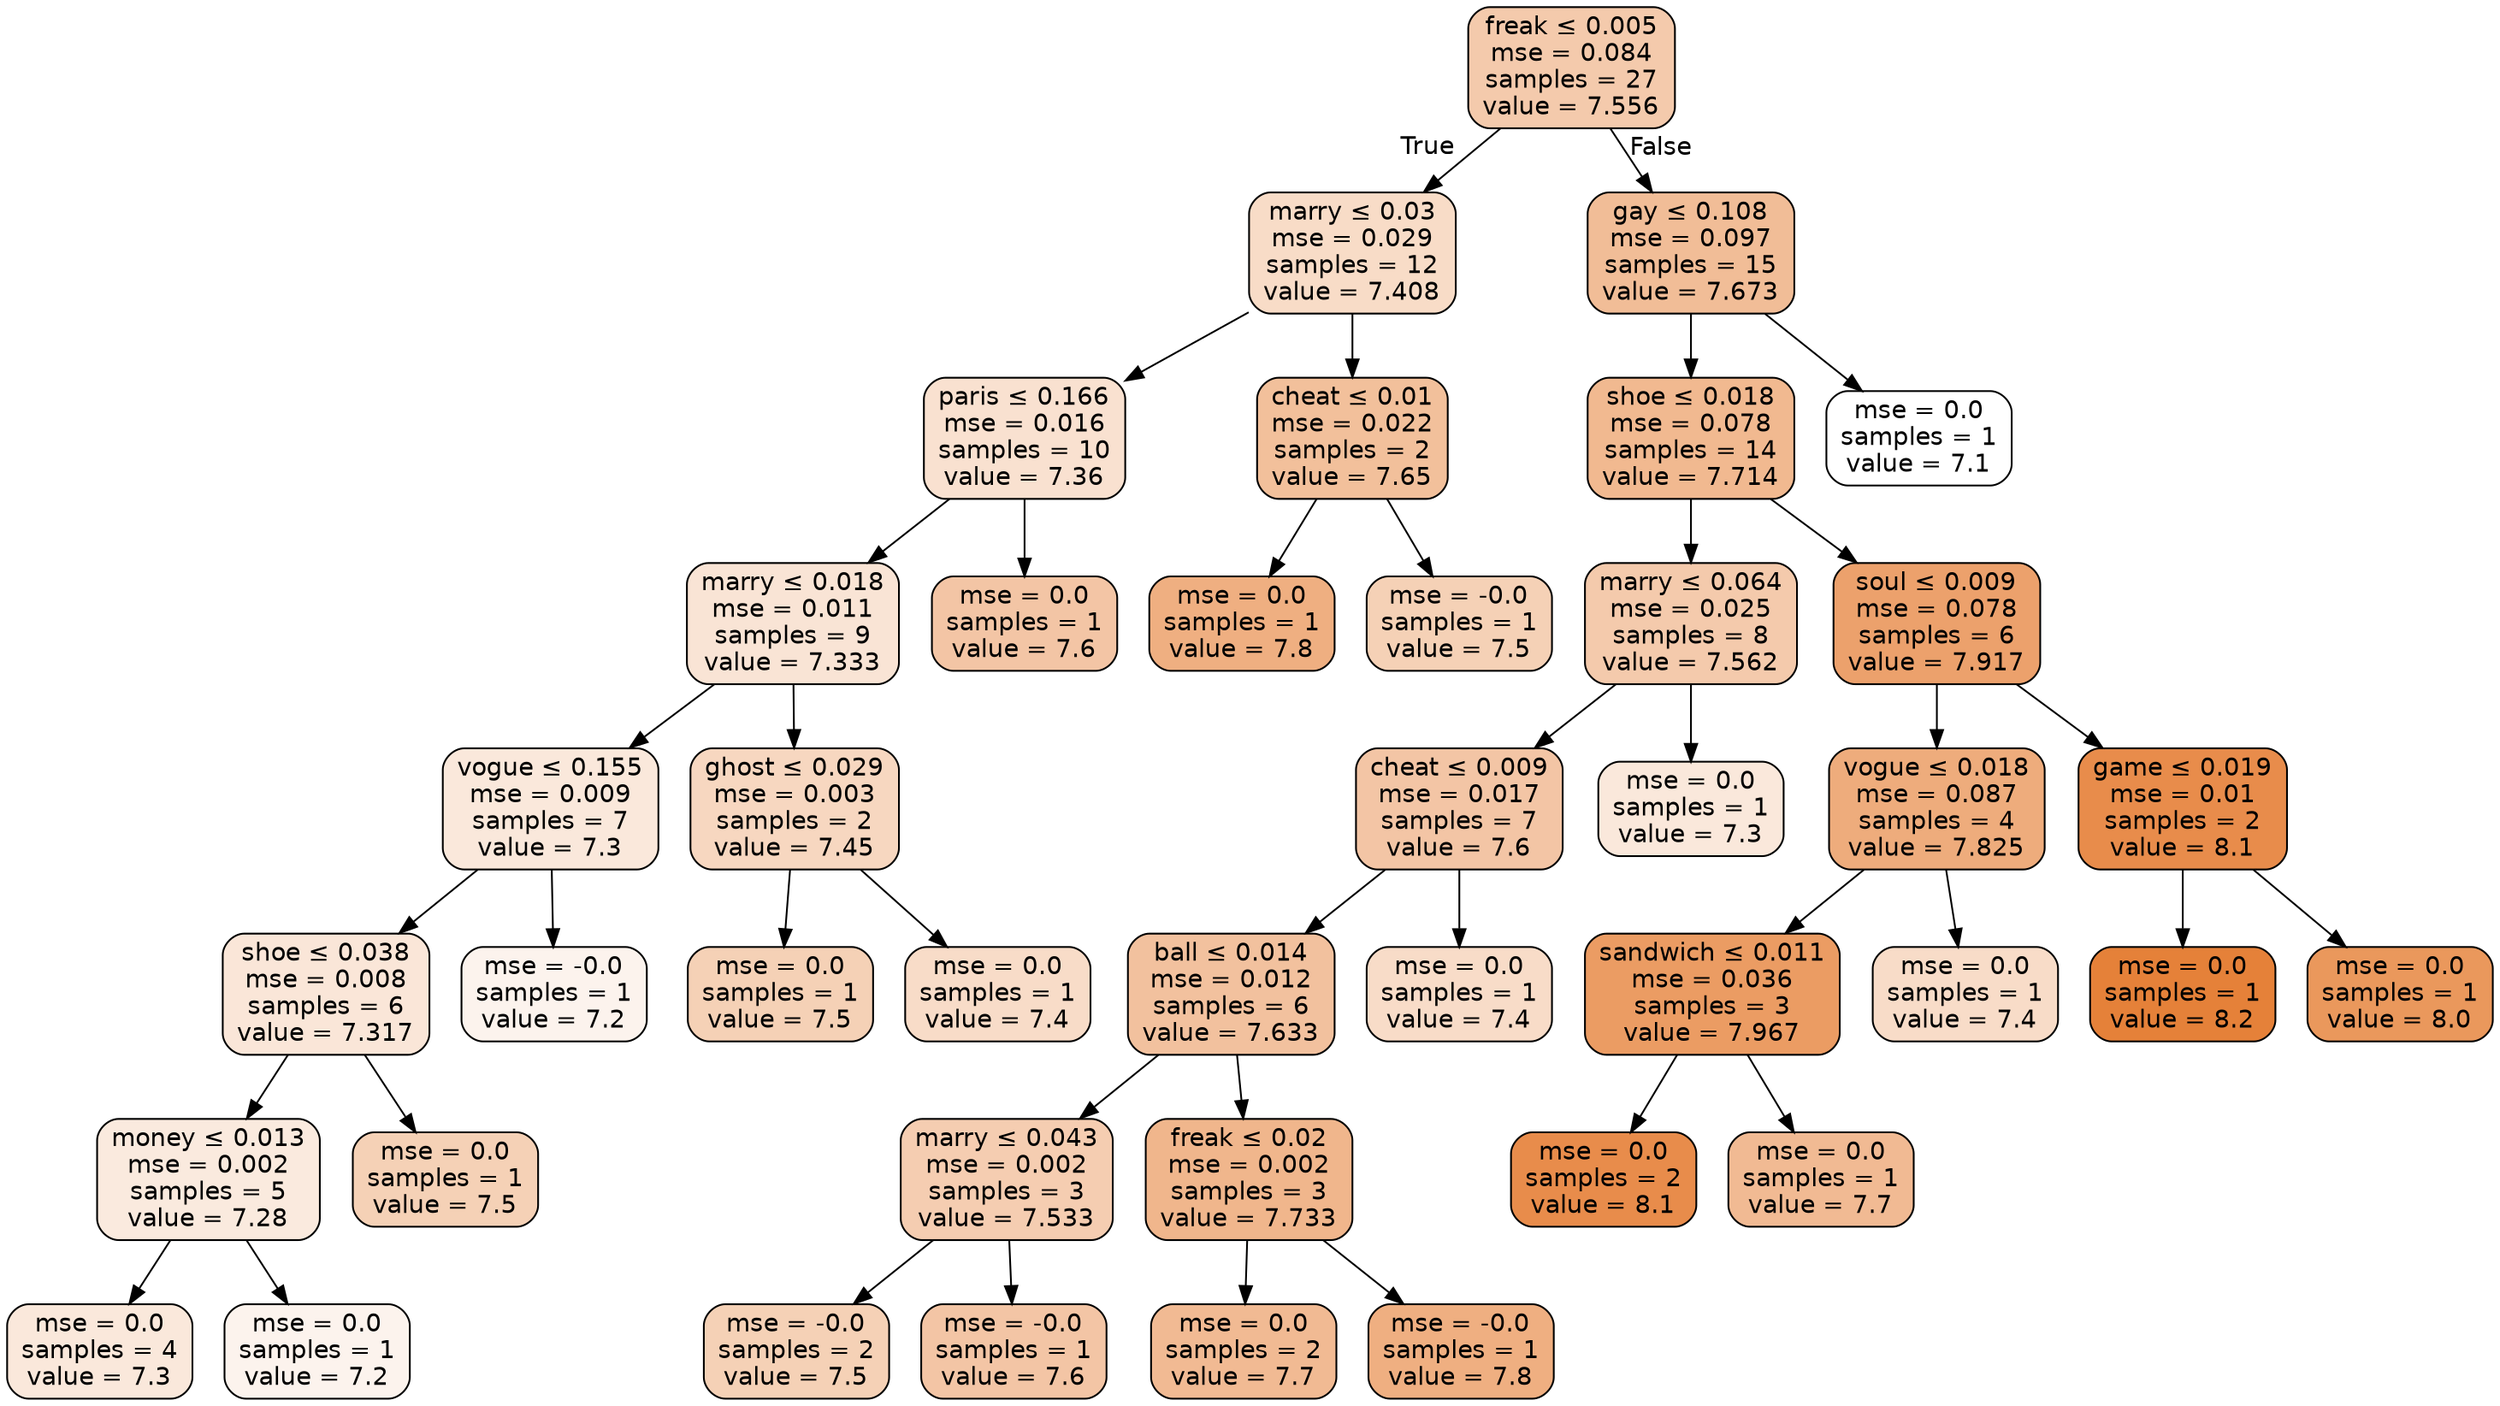 digraph Tree {
node [shape=box, style="filled, rounded", color="black", fontname=helvetica] ;
edge [fontname=helvetica] ;
0 [label=<freak &le; 0.005<br/>mse = 0.084<br/>samples = 27<br/>value = 7.556>, fillcolor="#e581396a"] ;
1 [label=<marry &le; 0.03<br/>mse = 0.029<br/>samples = 12<br/>value = 7.408>, fillcolor="#e5813947"] ;
0 -> 1 [labeldistance=2.5, labelangle=45, headlabel="True"] ;
2 [label=<paris &le; 0.166<br/>mse = 0.016<br/>samples = 10<br/>value = 7.36>, fillcolor="#e581393c"] ;
1 -> 2 ;
3 [label=<marry &le; 0.018<br/>mse = 0.011<br/>samples = 9<br/>value = 7.333>, fillcolor="#e5813936"] ;
2 -> 3 ;
4 [label=<vogue &le; 0.155<br/>mse = 0.009<br/>samples = 7<br/>value = 7.3>, fillcolor="#e581392e"] ;
3 -> 4 ;
5 [label=<shoe &le; 0.038<br/>mse = 0.008<br/>samples = 6<br/>value = 7.317>, fillcolor="#e5813932"] ;
4 -> 5 ;
6 [label=<money &le; 0.013<br/>mse = 0.002<br/>samples = 5<br/>value = 7.28>, fillcolor="#e581392a"] ;
5 -> 6 ;
7 [label=<mse = 0.0<br/>samples = 4<br/>value = 7.3>, fillcolor="#e581392e"] ;
6 -> 7 ;
8 [label=<mse = 0.0<br/>samples = 1<br/>value = 7.2>, fillcolor="#e5813917"] ;
6 -> 8 ;
9 [label=<mse = 0.0<br/>samples = 1<br/>value = 7.5>, fillcolor="#e581395d"] ;
5 -> 9 ;
10 [label=<mse = -0.0<br/>samples = 1<br/>value = 7.2>, fillcolor="#e5813917"] ;
4 -> 10 ;
11 [label=<ghost &le; 0.029<br/>mse = 0.003<br/>samples = 2<br/>value = 7.45>, fillcolor="#e5813951"] ;
3 -> 11 ;
12 [label=<mse = 0.0<br/>samples = 1<br/>value = 7.5>, fillcolor="#e581395d"] ;
11 -> 12 ;
13 [label=<mse = 0.0<br/>samples = 1<br/>value = 7.4>, fillcolor="#e5813946"] ;
11 -> 13 ;
14 [label=<mse = 0.0<br/>samples = 1<br/>value = 7.6>, fillcolor="#e5813974"] ;
2 -> 14 ;
15 [label=<cheat &le; 0.01<br/>mse = 0.022<br/>samples = 2<br/>value = 7.65>, fillcolor="#e5813980"] ;
1 -> 15 ;
16 [label=<mse = 0.0<br/>samples = 1<br/>value = 7.8>, fillcolor="#e58139a2"] ;
15 -> 16 ;
17 [label=<mse = -0.0<br/>samples = 1<br/>value = 7.5>, fillcolor="#e581395d"] ;
15 -> 17 ;
18 [label=<gay &le; 0.108<br/>mse = 0.097<br/>samples = 15<br/>value = 7.673>, fillcolor="#e5813985"] ;
0 -> 18 [labeldistance=2.5, labelangle=-45, headlabel="False"] ;
19 [label=<shoe &le; 0.018<br/>mse = 0.078<br/>samples = 14<br/>value = 7.714>, fillcolor="#e581398e"] ;
18 -> 19 ;
20 [label=<marry &le; 0.064<br/>mse = 0.025<br/>samples = 8<br/>value = 7.562>, fillcolor="#e581396b"] ;
19 -> 20 ;
21 [label=<cheat &le; 0.009<br/>mse = 0.017<br/>samples = 7<br/>value = 7.6>, fillcolor="#e5813974"] ;
20 -> 21 ;
22 [label=<ball &le; 0.014<br/>mse = 0.012<br/>samples = 6<br/>value = 7.633>, fillcolor="#e581397c"] ;
21 -> 22 ;
23 [label=<marry &le; 0.043<br/>mse = 0.002<br/>samples = 3<br/>value = 7.533>, fillcolor="#e5813964"] ;
22 -> 23 ;
24 [label=<mse = -0.0<br/>samples = 2<br/>value = 7.5>, fillcolor="#e581395d"] ;
23 -> 24 ;
25 [label=<mse = -0.0<br/>samples = 1<br/>value = 7.6>, fillcolor="#e5813974"] ;
23 -> 25 ;
26 [label=<freak &le; 0.02<br/>mse = 0.002<br/>samples = 3<br/>value = 7.733>, fillcolor="#e5813993"] ;
22 -> 26 ;
27 [label=<mse = 0.0<br/>samples = 2<br/>value = 7.7>, fillcolor="#e581398b"] ;
26 -> 27 ;
28 [label=<mse = -0.0<br/>samples = 1<br/>value = 7.8>, fillcolor="#e58139a2"] ;
26 -> 28 ;
29 [label=<mse = 0.0<br/>samples = 1<br/>value = 7.4>, fillcolor="#e5813946"] ;
21 -> 29 ;
30 [label=<mse = 0.0<br/>samples = 1<br/>value = 7.3>, fillcolor="#e581392e"] ;
20 -> 30 ;
31 [label=<soul &le; 0.009<br/>mse = 0.078<br/>samples = 6<br/>value = 7.917>, fillcolor="#e58139bd"] ;
19 -> 31 ;
32 [label=<vogue &le; 0.018<br/>mse = 0.087<br/>samples = 4<br/>value = 7.825>, fillcolor="#e58139a8"] ;
31 -> 32 ;
33 [label=<sandwich &le; 0.011<br/>mse = 0.036<br/>samples = 3<br/>value = 7.967>, fillcolor="#e58139c9"] ;
32 -> 33 ;
34 [label=<mse = 0.0<br/>samples = 2<br/>value = 8.1>, fillcolor="#e58139e8"] ;
33 -> 34 ;
35 [label=<mse = 0.0<br/>samples = 1<br/>value = 7.7>, fillcolor="#e581398b"] ;
33 -> 35 ;
36 [label=<mse = 0.0<br/>samples = 1<br/>value = 7.4>, fillcolor="#e5813946"] ;
32 -> 36 ;
37 [label=<game &le; 0.019<br/>mse = 0.01<br/>samples = 2<br/>value = 8.1>, fillcolor="#e58139e8"] ;
31 -> 37 ;
38 [label=<mse = 0.0<br/>samples = 1<br/>value = 8.2>, fillcolor="#e58139ff"] ;
37 -> 38 ;
39 [label=<mse = 0.0<br/>samples = 1<br/>value = 8.0>, fillcolor="#e58139d1"] ;
37 -> 39 ;
40 [label=<mse = 0.0<br/>samples = 1<br/>value = 7.1>, fillcolor="#e5813900"] ;
18 -> 40 ;
}
